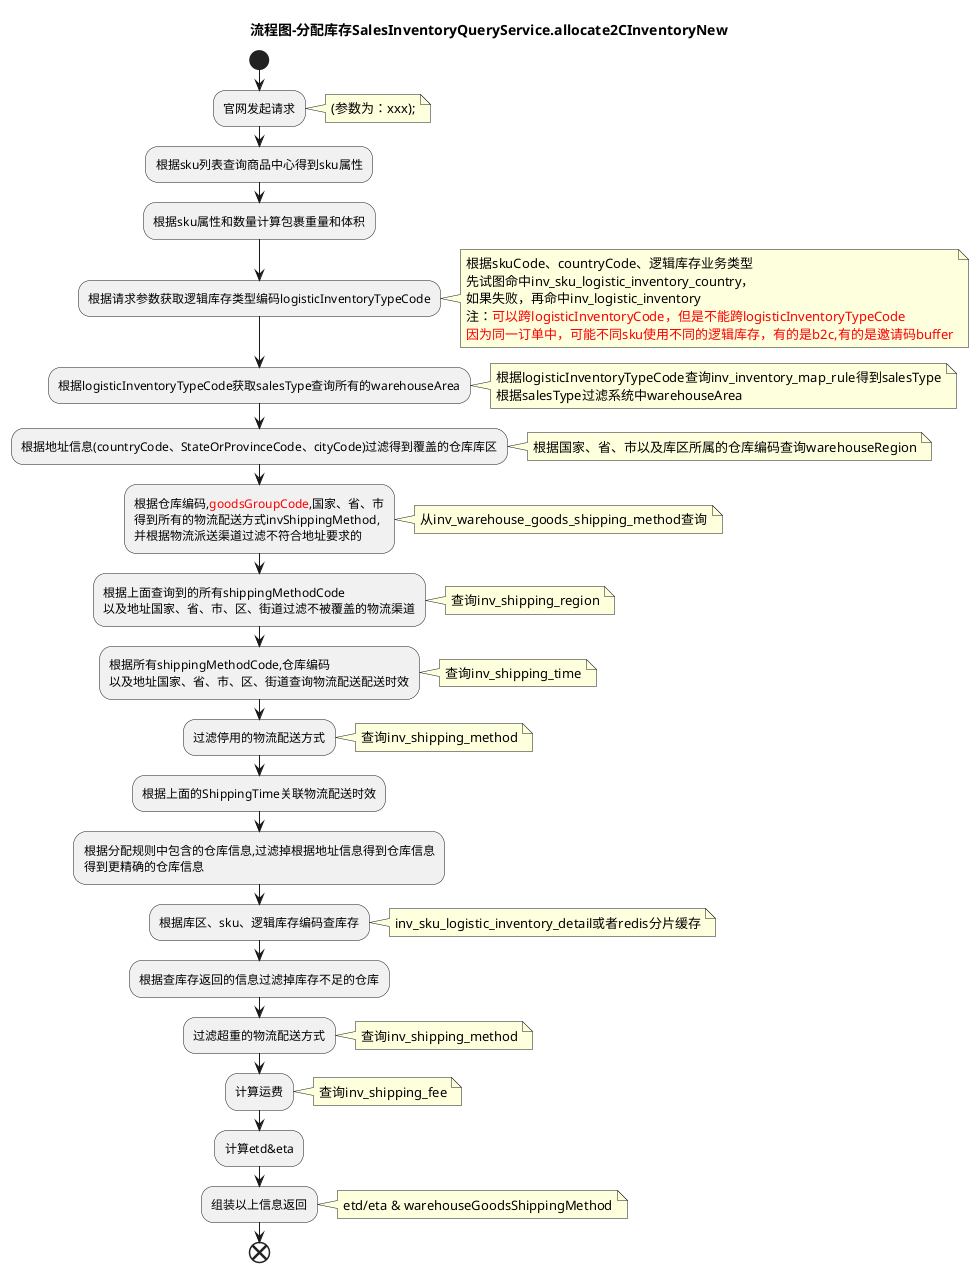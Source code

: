 @startuml
title 流程图-分配库存SalesInventoryQueryService.allocate2CInventoryNew
start
:官网发起请求;
note right
(参数为：xxx);
end note

:根据sku列表查询商品中心得到sku属性;

:根据sku属性和数量计算包裹重量和体积;

:根据请求参数获取逻辑库存类型编码logisticInventoryTypeCode;
note right
根据skuCode、countryCode、逻辑库存业务类型
先试图命中inv_sku_logistic_inventory_country，
如果失败，再命中inv_logistic_inventory
注：<font color=red>可以跨logisticInventoryCode，但是不能跨logisticInventoryTypeCode
<font color=red>因为同一订单中，可能不同sku使用不同的逻辑库存，有的是b2c,有的是邀请码buffer</font>
end note

:根据logisticInventoryTypeCode获取salesType查询所有的warehouseArea;
note right
根据logisticInventoryTypeCode查询inv_inventory_map_rule得到salesType
根据salesType过滤系统中warehouseArea
end note

:根据地址信息(countryCode、StateOrProvinceCode、cityCode)过滤得到覆盖的仓库库区;
note right
根据国家、省、市以及库区所属的仓库编码查询warehouseRegion
end note

:根据仓库编码,<font color=red>goodsGroupCode</font>,国家、省、市
得到所有的物流配送方式invShippingMethod,
并根据物流派送渠道过滤不符合地址要求的;
note right
从inv_warehouse_goods_shipping_method查询
end note

:根据上面查询到的所有shippingMethodCode
以及地址国家、省、市、区、街道过滤不被覆盖的物流渠道;
note right
查询inv_shipping_region
end note

:根据所有shippingMethodCode,仓库编码
以及地址国家、省、市、区、街道查询物流配送配送时效;
note right
查询inv_shipping_time
end note

:过滤停用的物流配送方式;
note right
查询inv_shipping_method
end note

:根据上面的ShippingTime关联物流配送时效;

:根据分配规则中包含的仓库信息,过滤掉根据地址信息得到仓库信息
得到更精确的仓库信息;
:根据库区、sku、逻辑库存编码查库存;
note right
inv_sku_logistic_inventory_detail或者redis分片缓存
end note
:根据查库存返回的信息过滤掉库存不足的仓库;

:过滤超重的物流配送方式;
note right
查询inv_shipping_method
end note

:计算运费;
note right
查询inv_shipping_fee
end note

:计算etd&eta;

:组装以上信息返回;
note right
etd/eta & warehouseGoodsShippingMethod
end note

end
@enduml